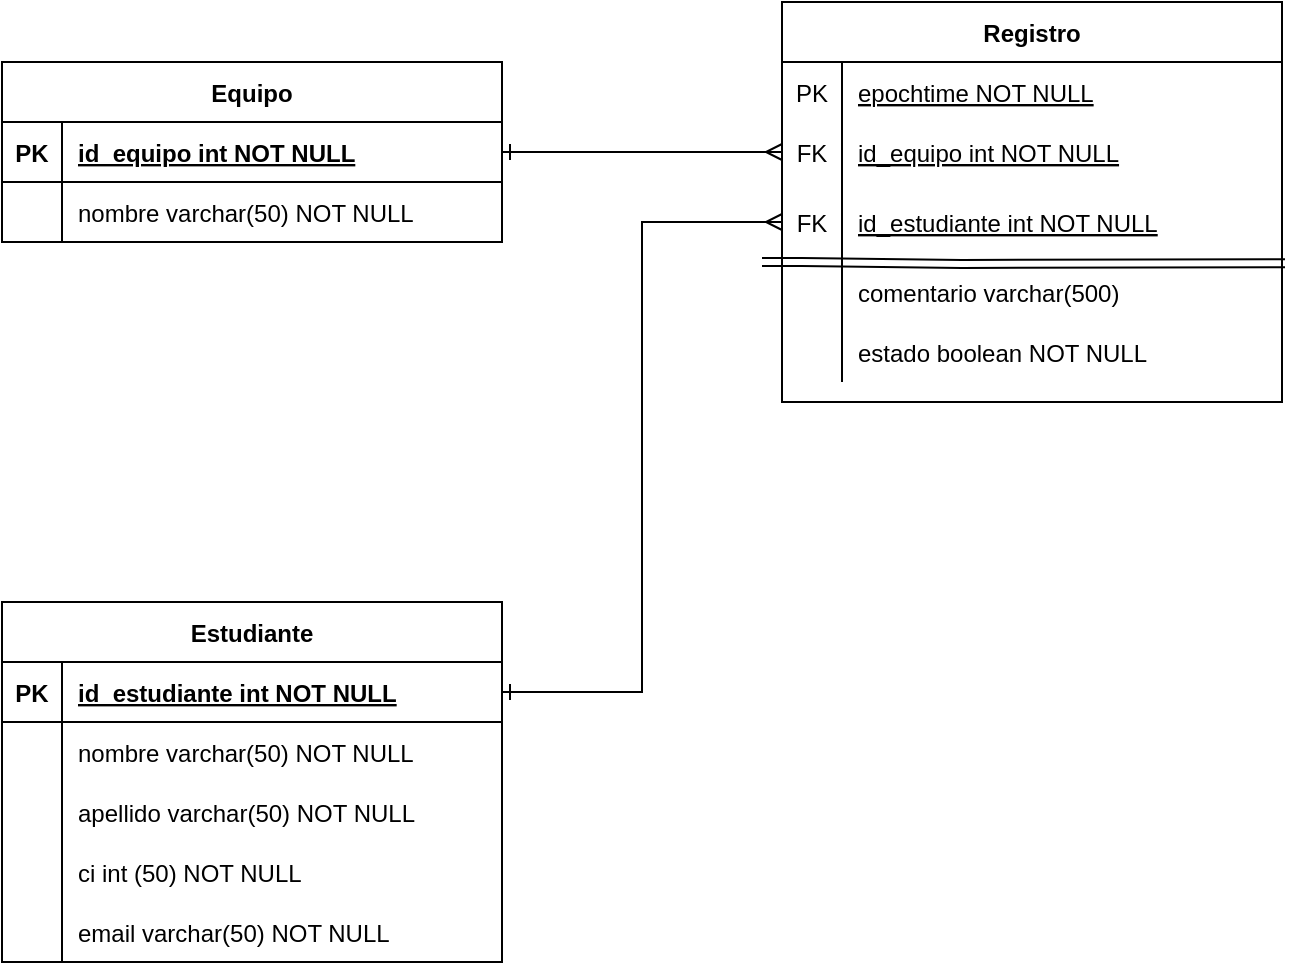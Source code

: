 <mxfile version="27.0.9" pages="2">
  <diagram id="R2lEEEUBdFMjLlhIrx00" name="diagrama ER">
    <mxGraphModel dx="601" dy="370" grid="1" gridSize="10" guides="1" tooltips="1" connect="1" arrows="1" fold="1" page="1" pageScale="1" pageWidth="850" pageHeight="1100" math="0" shadow="0" extFonts="Permanent Marker^https://fonts.googleapis.com/css?family=Permanent+Marker">
      <root>
        <mxCell id="0" />
        <mxCell id="1" parent="0" />
        <mxCell id="C-vyLk0tnHw3VtMMgP7b-2" value="Equipo" style="shape=table;startSize=30;container=1;collapsible=1;childLayout=tableLayout;fixedRows=1;rowLines=0;fontStyle=1;align=center;resizeLast=1;" parent="1" vertex="1">
          <mxGeometry x="60" y="190" width="250" height="90" as="geometry" />
        </mxCell>
        <mxCell id="C-vyLk0tnHw3VtMMgP7b-3" value="" style="shape=partialRectangle;collapsible=0;dropTarget=0;pointerEvents=0;fillColor=none;points=[[0,0.5],[1,0.5]];portConstraint=eastwest;top=0;left=0;right=0;bottom=1;" parent="C-vyLk0tnHw3VtMMgP7b-2" vertex="1">
          <mxGeometry y="30" width="250" height="30" as="geometry" />
        </mxCell>
        <mxCell id="C-vyLk0tnHw3VtMMgP7b-4" value="PK" style="shape=partialRectangle;overflow=hidden;connectable=0;fillColor=none;top=0;left=0;bottom=0;right=0;fontStyle=1;" parent="C-vyLk0tnHw3VtMMgP7b-3" vertex="1">
          <mxGeometry width="30" height="30" as="geometry">
            <mxRectangle width="30" height="30" as="alternateBounds" />
          </mxGeometry>
        </mxCell>
        <mxCell id="C-vyLk0tnHw3VtMMgP7b-5" value="id_equipo int NOT NULL " style="shape=partialRectangle;overflow=hidden;connectable=0;fillColor=none;top=0;left=0;bottom=0;right=0;align=left;spacingLeft=6;fontStyle=5;" parent="C-vyLk0tnHw3VtMMgP7b-3" vertex="1">
          <mxGeometry x="30" width="220" height="30" as="geometry">
            <mxRectangle width="220" height="30" as="alternateBounds" />
          </mxGeometry>
        </mxCell>
        <mxCell id="C-vyLk0tnHw3VtMMgP7b-6" value="" style="shape=partialRectangle;collapsible=0;dropTarget=0;pointerEvents=0;fillColor=none;points=[[0,0.5],[1,0.5]];portConstraint=eastwest;top=0;left=0;right=0;bottom=0;" parent="C-vyLk0tnHw3VtMMgP7b-2" vertex="1">
          <mxGeometry y="60" width="250" height="30" as="geometry" />
        </mxCell>
        <mxCell id="C-vyLk0tnHw3VtMMgP7b-7" value="" style="shape=partialRectangle;overflow=hidden;connectable=0;fillColor=none;top=0;left=0;bottom=0;right=0;" parent="C-vyLk0tnHw3VtMMgP7b-6" vertex="1">
          <mxGeometry width="30" height="30" as="geometry">
            <mxRectangle width="30" height="30" as="alternateBounds" />
          </mxGeometry>
        </mxCell>
        <mxCell id="C-vyLk0tnHw3VtMMgP7b-8" value="nombre varchar(50) NOT NULL" style="shape=partialRectangle;overflow=hidden;connectable=0;fillColor=none;top=0;left=0;bottom=0;right=0;align=left;spacingLeft=6;" parent="C-vyLk0tnHw3VtMMgP7b-6" vertex="1">
          <mxGeometry x="30" width="220" height="30" as="geometry">
            <mxRectangle width="220" height="30" as="alternateBounds" />
          </mxGeometry>
        </mxCell>
        <mxCell id="C-vyLk0tnHw3VtMMgP7b-23" value="Estudiante" style="shape=table;startSize=30;container=1;collapsible=1;childLayout=tableLayout;fixedRows=1;rowLines=0;fontStyle=1;align=center;resizeLast=1;" parent="1" vertex="1">
          <mxGeometry x="60" y="460" width="250" height="180" as="geometry" />
        </mxCell>
        <mxCell id="C-vyLk0tnHw3VtMMgP7b-24" value="" style="shape=partialRectangle;collapsible=0;dropTarget=0;pointerEvents=0;fillColor=none;points=[[0,0.5],[1,0.5]];portConstraint=eastwest;top=0;left=0;right=0;bottom=1;" parent="C-vyLk0tnHw3VtMMgP7b-23" vertex="1">
          <mxGeometry y="30" width="250" height="30" as="geometry" />
        </mxCell>
        <mxCell id="C-vyLk0tnHw3VtMMgP7b-25" value="PK" style="shape=partialRectangle;overflow=hidden;connectable=0;fillColor=none;top=0;left=0;bottom=0;right=0;fontStyle=1;" parent="C-vyLk0tnHw3VtMMgP7b-24" vertex="1">
          <mxGeometry width="30" height="30" as="geometry">
            <mxRectangle width="30" height="30" as="alternateBounds" />
          </mxGeometry>
        </mxCell>
        <mxCell id="C-vyLk0tnHw3VtMMgP7b-26" value="id_estudiante int NOT NULL " style="shape=partialRectangle;overflow=hidden;connectable=0;fillColor=none;top=0;left=0;bottom=0;right=0;align=left;spacingLeft=6;fontStyle=5;" parent="C-vyLk0tnHw3VtMMgP7b-24" vertex="1">
          <mxGeometry x="30" width="220" height="30" as="geometry">
            <mxRectangle width="220" height="30" as="alternateBounds" />
          </mxGeometry>
        </mxCell>
        <mxCell id="C-vyLk0tnHw3VtMMgP7b-27" value="" style="shape=partialRectangle;collapsible=0;dropTarget=0;pointerEvents=0;fillColor=none;points=[[0,0.5],[1,0.5]];portConstraint=eastwest;top=0;left=0;right=0;bottom=0;" parent="C-vyLk0tnHw3VtMMgP7b-23" vertex="1">
          <mxGeometry y="60" width="250" height="30" as="geometry" />
        </mxCell>
        <mxCell id="C-vyLk0tnHw3VtMMgP7b-28" value="" style="shape=partialRectangle;overflow=hidden;connectable=0;fillColor=none;top=0;left=0;bottom=0;right=0;" parent="C-vyLk0tnHw3VtMMgP7b-27" vertex="1">
          <mxGeometry width="30" height="30" as="geometry">
            <mxRectangle width="30" height="30" as="alternateBounds" />
          </mxGeometry>
        </mxCell>
        <mxCell id="C-vyLk0tnHw3VtMMgP7b-29" value="nombre varchar(50) NOT NULL" style="shape=partialRectangle;overflow=hidden;connectable=0;fillColor=none;top=0;left=0;bottom=0;right=0;align=left;spacingLeft=6;" parent="C-vyLk0tnHw3VtMMgP7b-27" vertex="1">
          <mxGeometry x="30" width="220" height="30" as="geometry">
            <mxRectangle width="220" height="30" as="alternateBounds" />
          </mxGeometry>
        </mxCell>
        <mxCell id="8td3Er7TXmwrBc3qZ9X2-5" value="" style="shape=partialRectangle;collapsible=0;dropTarget=0;pointerEvents=0;fillColor=none;points=[[0,0.5],[1,0.5]];portConstraint=eastwest;top=0;left=0;right=0;bottom=0;" parent="C-vyLk0tnHw3VtMMgP7b-23" vertex="1">
          <mxGeometry y="90" width="250" height="30" as="geometry" />
        </mxCell>
        <mxCell id="8td3Er7TXmwrBc3qZ9X2-6" value="" style="shape=partialRectangle;overflow=hidden;connectable=0;fillColor=none;top=0;left=0;bottom=0;right=0;" parent="8td3Er7TXmwrBc3qZ9X2-5" vertex="1">
          <mxGeometry width="30" height="30" as="geometry">
            <mxRectangle width="30" height="30" as="alternateBounds" />
          </mxGeometry>
        </mxCell>
        <mxCell id="8td3Er7TXmwrBc3qZ9X2-7" value="apellido varchar(50) NOT NULL" style="shape=partialRectangle;overflow=hidden;connectable=0;fillColor=none;top=0;left=0;bottom=0;right=0;align=left;spacingLeft=6;" parent="8td3Er7TXmwrBc3qZ9X2-5" vertex="1">
          <mxGeometry x="30" width="220" height="30" as="geometry">
            <mxRectangle width="220" height="30" as="alternateBounds" />
          </mxGeometry>
        </mxCell>
        <mxCell id="AgfsEKPkAv0uOx0TMjeC-19" value="" style="shape=partialRectangle;collapsible=0;dropTarget=0;pointerEvents=0;fillColor=none;points=[[0,0.5],[1,0.5]];portConstraint=eastwest;top=0;left=0;right=0;bottom=0;" parent="C-vyLk0tnHw3VtMMgP7b-23" vertex="1">
          <mxGeometry y="120" width="250" height="30" as="geometry" />
        </mxCell>
        <mxCell id="AgfsEKPkAv0uOx0TMjeC-20" value="" style="shape=partialRectangle;overflow=hidden;connectable=0;fillColor=none;top=0;left=0;bottom=0;right=0;" parent="AgfsEKPkAv0uOx0TMjeC-19" vertex="1">
          <mxGeometry width="30" height="30" as="geometry">
            <mxRectangle width="30" height="30" as="alternateBounds" />
          </mxGeometry>
        </mxCell>
        <mxCell id="AgfsEKPkAv0uOx0TMjeC-21" value="ci int (50) NOT NULL" style="shape=partialRectangle;overflow=hidden;connectable=0;fillColor=none;top=0;left=0;bottom=0;right=0;align=left;spacingLeft=6;" parent="AgfsEKPkAv0uOx0TMjeC-19" vertex="1">
          <mxGeometry x="30" width="220" height="30" as="geometry">
            <mxRectangle width="220" height="30" as="alternateBounds" />
          </mxGeometry>
        </mxCell>
        <mxCell id="AgfsEKPkAv0uOx0TMjeC-22" value="" style="shape=partialRectangle;collapsible=0;dropTarget=0;pointerEvents=0;fillColor=none;points=[[0,0.5],[1,0.5]];portConstraint=eastwest;top=0;left=0;right=0;bottom=0;" parent="C-vyLk0tnHw3VtMMgP7b-23" vertex="1">
          <mxGeometry y="150" width="250" height="30" as="geometry" />
        </mxCell>
        <mxCell id="AgfsEKPkAv0uOx0TMjeC-23" value="" style="shape=partialRectangle;overflow=hidden;connectable=0;fillColor=none;top=0;left=0;bottom=0;right=0;" parent="AgfsEKPkAv0uOx0TMjeC-22" vertex="1">
          <mxGeometry width="30" height="30" as="geometry">
            <mxRectangle width="30" height="30" as="alternateBounds" />
          </mxGeometry>
        </mxCell>
        <mxCell id="AgfsEKPkAv0uOx0TMjeC-24" value="email varchar(50) NOT NULL" style="shape=partialRectangle;overflow=hidden;connectable=0;fillColor=none;top=0;left=0;bottom=0;right=0;align=left;spacingLeft=6;" parent="AgfsEKPkAv0uOx0TMjeC-22" vertex="1">
          <mxGeometry x="30" width="220" height="30" as="geometry">
            <mxRectangle width="220" height="30" as="alternateBounds" />
          </mxGeometry>
        </mxCell>
        <mxCell id="8td3Er7TXmwrBc3qZ9X2-30" value="" style="edgeStyle=orthogonalEdgeStyle;rounded=0;orthogonalLoop=1;jettySize=auto;html=1;endArrow=ERmany;endFill=0;startArrow=ERone;startFill=0;" parent="1" source="C-vyLk0tnHw3VtMMgP7b-24" target="8td3Er7TXmwrBc3qZ9X2-14" edge="1">
          <mxGeometry relative="1" as="geometry" />
        </mxCell>
        <mxCell id="8td3Er7TXmwrBc3qZ9X2-37" style="edgeStyle=orthogonalEdgeStyle;rounded=0;orthogonalLoop=1;jettySize=auto;html=1;exitX=1;exitY=0.5;exitDx=0;exitDy=0;startArrow=ERone;startFill=0;endArrow=ERmany;endFill=0;" parent="1" source="C-vyLk0tnHw3VtMMgP7b-3" target="C-vyLk0tnHw3VtMMgP7b-20" edge="1">
          <mxGeometry relative="1" as="geometry" />
        </mxCell>
        <mxCell id="C-vyLk0tnHw3VtMMgP7b-13" value="Registro" style="shape=table;startSize=30;container=1;collapsible=1;childLayout=tableLayout;fixedRows=1;rowLines=0;fontStyle=1;align=center;resizeLast=1;" parent="1" vertex="1">
          <mxGeometry x="450" y="160" width="250" height="200" as="geometry">
            <mxRectangle x="440" y="220" width="90" height="30" as="alternateBounds" />
          </mxGeometry>
        </mxCell>
        <mxCell id="C-vyLk0tnHw3VtMMgP7b-17" value="" style="shape=partialRectangle;collapsible=0;dropTarget=0;pointerEvents=0;fillColor=none;points=[[0,0.5],[1,0.5]];portConstraint=eastwest;top=0;left=0;right=0;bottom=0;" parent="C-vyLk0tnHw3VtMMgP7b-13" vertex="1">
          <mxGeometry y="30" width="250" height="30" as="geometry" />
        </mxCell>
        <mxCell id="C-vyLk0tnHw3VtMMgP7b-18" value="PK" style="shape=partialRectangle;overflow=hidden;connectable=0;fillColor=none;top=0;left=0;bottom=0;right=0;" parent="C-vyLk0tnHw3VtMMgP7b-17" vertex="1">
          <mxGeometry width="30" height="30" as="geometry">
            <mxRectangle width="30" height="30" as="alternateBounds" />
          </mxGeometry>
        </mxCell>
        <mxCell id="C-vyLk0tnHw3VtMMgP7b-19" value="epochtime NOT NULL" style="shape=partialRectangle;overflow=hidden;connectable=0;fillColor=none;top=0;left=0;bottom=0;right=0;align=left;spacingLeft=6;fontStyle=4" parent="C-vyLk0tnHw3VtMMgP7b-17" vertex="1">
          <mxGeometry x="30" width="220" height="30" as="geometry">
            <mxRectangle width="220" height="30" as="alternateBounds" />
          </mxGeometry>
        </mxCell>
        <mxCell id="C-vyLk0tnHw3VtMMgP7b-20" value="" style="shape=partialRectangle;collapsible=0;dropTarget=0;pointerEvents=0;fillColor=none;points=[[0,0.5],[1,0.5]];portConstraint=eastwest;top=0;left=0;right=0;bottom=0;" parent="C-vyLk0tnHw3VtMMgP7b-13" vertex="1">
          <mxGeometry y="60" width="250" height="30" as="geometry" />
        </mxCell>
        <mxCell id="C-vyLk0tnHw3VtMMgP7b-21" value="FK" style="shape=partialRectangle;overflow=hidden;connectable=0;fillColor=none;top=0;left=0;bottom=0;right=0;" parent="C-vyLk0tnHw3VtMMgP7b-20" vertex="1">
          <mxGeometry width="30" height="30" as="geometry">
            <mxRectangle width="30" height="30" as="alternateBounds" />
          </mxGeometry>
        </mxCell>
        <mxCell id="C-vyLk0tnHw3VtMMgP7b-22" value="id_equipo int NOT NULL" style="shape=partialRectangle;overflow=hidden;connectable=0;fillColor=none;top=0;left=0;bottom=0;right=0;align=left;spacingLeft=6;fontStyle=4" parent="C-vyLk0tnHw3VtMMgP7b-20" vertex="1">
          <mxGeometry x="30" width="220" height="30" as="geometry">
            <mxRectangle width="220" height="30" as="alternateBounds" />
          </mxGeometry>
        </mxCell>
        <mxCell id="8td3Er7TXmwrBc3qZ9X2-14" value="" style="shape=partialRectangle;collapsible=0;dropTarget=0;pointerEvents=0;fillColor=none;points=[[0,0.5],[1,0.5]];portConstraint=eastwest;top=0;left=0;right=0;bottom=0;" parent="C-vyLk0tnHw3VtMMgP7b-13" vertex="1">
          <mxGeometry y="90" width="250" height="40" as="geometry" />
        </mxCell>
        <mxCell id="8td3Er7TXmwrBc3qZ9X2-15" value="FK" style="shape=partialRectangle;overflow=hidden;connectable=0;fillColor=none;top=0;left=0;bottom=0;right=0;" parent="8td3Er7TXmwrBc3qZ9X2-14" vertex="1">
          <mxGeometry width="30" height="40" as="geometry">
            <mxRectangle width="30" height="40" as="alternateBounds" />
          </mxGeometry>
        </mxCell>
        <mxCell id="8td3Er7TXmwrBc3qZ9X2-16" value="id_estudiante int NOT NULL" style="shape=partialRectangle;overflow=hidden;connectable=0;fillColor=none;top=0;left=0;bottom=0;right=0;align=left;spacingLeft=6;fontStyle=4" parent="8td3Er7TXmwrBc3qZ9X2-14" vertex="1">
          <mxGeometry x="30" width="220" height="40" as="geometry">
            <mxRectangle width="220" height="40" as="alternateBounds" />
          </mxGeometry>
        </mxCell>
        <mxCell id="8td3Er7TXmwrBc3qZ9X2-29" value="" style="shape=link;html=1;rounded=0;entryX=1.006;entryY=1.015;entryDx=0;entryDy=0;entryPerimeter=0;" parent="C-vyLk0tnHw3VtMMgP7b-13" target="8td3Er7TXmwrBc3qZ9X2-14" edge="1">
          <mxGeometry width="100" relative="1" as="geometry">
            <mxPoint x="-10" y="130" as="sourcePoint" />
            <mxPoint x="130" y="119.66" as="targetPoint" />
            <Array as="points">
              <mxPoint x="10" y="130" />
              <mxPoint x="90" y="131" />
            </Array>
          </mxGeometry>
        </mxCell>
        <mxCell id="8td3Er7TXmwrBc3qZ9X2-20" value="" style="shape=partialRectangle;collapsible=0;dropTarget=0;pointerEvents=0;fillColor=none;points=[[0,0.5],[1,0.5]];portConstraint=eastwest;top=0;left=0;right=0;bottom=0;" parent="C-vyLk0tnHw3VtMMgP7b-13" vertex="1">
          <mxGeometry y="130" width="250" height="30" as="geometry" />
        </mxCell>
        <mxCell id="8td3Er7TXmwrBc3qZ9X2-21" value="" style="shape=partialRectangle;overflow=hidden;connectable=0;fillColor=none;top=0;left=0;bottom=0;right=0;" parent="8td3Er7TXmwrBc3qZ9X2-20" vertex="1">
          <mxGeometry width="30" height="30" as="geometry">
            <mxRectangle width="30" height="30" as="alternateBounds" />
          </mxGeometry>
        </mxCell>
        <mxCell id="8td3Er7TXmwrBc3qZ9X2-22" value="comentario varchar(500)" style="shape=partialRectangle;overflow=hidden;connectable=0;fillColor=none;top=0;left=0;bottom=0;right=0;align=left;spacingLeft=6;" parent="8td3Er7TXmwrBc3qZ9X2-20" vertex="1">
          <mxGeometry x="30" width="220" height="30" as="geometry">
            <mxRectangle width="220" height="30" as="alternateBounds" />
          </mxGeometry>
        </mxCell>
        <mxCell id="8td3Er7TXmwrBc3qZ9X2-17" value="" style="shape=partialRectangle;collapsible=0;dropTarget=0;pointerEvents=0;fillColor=none;points=[[0,0.5],[1,0.5]];portConstraint=eastwest;top=0;left=0;right=0;bottom=0;" parent="C-vyLk0tnHw3VtMMgP7b-13" vertex="1">
          <mxGeometry y="160" width="250" height="30" as="geometry" />
        </mxCell>
        <mxCell id="8td3Er7TXmwrBc3qZ9X2-18" value="" style="shape=partialRectangle;overflow=hidden;connectable=0;fillColor=none;top=0;left=0;bottom=0;right=0;" parent="8td3Er7TXmwrBc3qZ9X2-17" vertex="1">
          <mxGeometry width="30" height="30" as="geometry">
            <mxRectangle width="30" height="30" as="alternateBounds" />
          </mxGeometry>
        </mxCell>
        <mxCell id="8td3Er7TXmwrBc3qZ9X2-19" value="estado boolean NOT NULL" style="shape=partialRectangle;overflow=hidden;connectable=0;fillColor=none;top=0;left=0;bottom=0;right=0;align=left;spacingLeft=6;" parent="8td3Er7TXmwrBc3qZ9X2-17" vertex="1">
          <mxGeometry x="30" width="220" height="30" as="geometry">
            <mxRectangle width="220" height="30" as="alternateBounds" />
          </mxGeometry>
        </mxCell>
      </root>
    </mxGraphModel>
  </diagram>
  <diagram id="-Pccd_j4vPcBZNylvybc" name="Diagrama MER">
    <mxGraphModel dx="872" dy="537" grid="1" gridSize="10" guides="1" tooltips="1" connect="1" arrows="1" fold="1" page="1" pageScale="1" pageWidth="827" pageHeight="1169" math="0" shadow="0">
      <root>
        <mxCell id="0" />
        <mxCell id="1" parent="0" />
        <mxCell id="V9HcBU8uH5JRNusFRyug-3" style="edgeStyle=orthogonalEdgeStyle;rounded=0;orthogonalLoop=1;jettySize=auto;html=1;entryX=0.5;entryY=1;entryDx=0;entryDy=0;" parent="1" source="4AdExS9X1Vaq3Xzv8SXx-1" target="KXYwZr_ZykAZPfIt3ZGx-1" edge="1">
          <mxGeometry relative="1" as="geometry" />
        </mxCell>
        <mxCell id="4AdExS9X1Vaq3Xzv8SXx-1" value="Equipo" style="rounded=0;whiteSpace=wrap;html=1;" parent="1" vertex="1">
          <mxGeometry x="110" y="380" width="120" height="60" as="geometry" />
        </mxCell>
        <mxCell id="4AdExS9X1Vaq3Xzv8SXx-2" value="Estudiante" style="rounded=0;whiteSpace=wrap;html=1;" parent="1" vertex="1">
          <mxGeometry x="550" y="380" width="120" height="60" as="geometry" />
        </mxCell>
        <mxCell id="4AdExS9X1Vaq3Xzv8SXx-4" style="edgeStyle=orthogonalEdgeStyle;rounded=0;orthogonalLoop=1;jettySize=auto;html=1;entryX=0;entryY=0.5;entryDx=0;entryDy=0;endArrow=none;startFill=0;" parent="1" source="4AdExS9X1Vaq3Xzv8SXx-3" target="4AdExS9X1Vaq3Xzv8SXx-2" edge="1">
          <mxGeometry relative="1" as="geometry" />
        </mxCell>
        <mxCell id="4AdExS9X1Vaq3Xzv8SXx-5" style="edgeStyle=orthogonalEdgeStyle;rounded=0;orthogonalLoop=1;jettySize=auto;html=1;entryX=1;entryY=0.5;entryDx=0;entryDy=0;endArrow=none;startFill=0;" parent="1" source="4AdExS9X1Vaq3Xzv8SXx-3" target="4AdExS9X1Vaq3Xzv8SXx-1" edge="1">
          <mxGeometry relative="1" as="geometry" />
        </mxCell>
        <mxCell id="4AdExS9X1Vaq3Xzv8SXx-3" value="Registro" style="rhombus;whiteSpace=wrap;html=1;" parent="1" vertex="1">
          <mxGeometry x="370" y="370" width="80" height="80" as="geometry" />
        </mxCell>
        <mxCell id="KXYwZr_ZykAZPfIt3ZGx-1" value="&lt;u&gt;Id_Equipo&lt;/u&gt;" style="text;html=1;align=center;verticalAlign=middle;whiteSpace=wrap;rounded=0;" parent="1" vertex="1">
          <mxGeometry x="90" y="300" width="60" height="30" as="geometry" />
        </mxCell>
        <mxCell id="KXYwZr_ZykAZPfIt3ZGx-2" value="&lt;span style=&quot;text-align: left;&quot;&gt;nombre&lt;/span&gt;" style="text;html=1;align=center;verticalAlign=middle;resizable=0;points=[];autosize=1;strokeColor=none;fillColor=none;" parent="1" vertex="1">
          <mxGeometry x="180" y="300" width="60" height="30" as="geometry" />
        </mxCell>
        <mxCell id="V9HcBU8uH5JRNusFRyug-2" style="edgeStyle=orthogonalEdgeStyle;rounded=0;orthogonalLoop=1;jettySize=auto;html=1;entryX=0.45;entryY=0.933;entryDx=0;entryDy=0;entryPerimeter=0;" parent="1" source="4AdExS9X1Vaq3Xzv8SXx-1" target="KXYwZr_ZykAZPfIt3ZGx-2" edge="1">
          <mxGeometry relative="1" as="geometry" />
        </mxCell>
        <mxCell id="8BfLfJeXCXv8JpGCN-uY-1" value="&lt;span style=&quot;font-weight: 700; text-align: left; text-decoration-line: underline;&quot;&gt;id_estudiante&lt;/span&gt;" style="text;html=1;align=center;verticalAlign=middle;resizable=0;points=[];autosize=1;strokeColor=none;fillColor=none;" parent="1" vertex="1">
          <mxGeometry x="710" y="240" width="100" height="30" as="geometry" />
        </mxCell>
        <mxCell id="8BfLfJeXCXv8JpGCN-uY-2" value="&lt;span style=&quot;text-align: left;&quot;&gt;apellido&amp;nbsp;&lt;/span&gt;" style="text;html=1;align=center;verticalAlign=middle;resizable=0;points=[];autosize=1;strokeColor=none;fillColor=none;" parent="1" vertex="1">
          <mxGeometry x="705" y="370" width="70" height="30" as="geometry" />
        </mxCell>
        <mxCell id="qz82x5hepij40Curh0rC-3" value="&lt;span style=&quot;text-align: left;&quot;&gt;nombre&lt;/span&gt;" style="text;html=1;align=center;verticalAlign=middle;resizable=0;points=[];autosize=1;strokeColor=none;fillColor=none;" parent="1" vertex="1">
          <mxGeometry x="710" y="348" width="60" height="30" as="geometry" />
        </mxCell>
        <mxCell id="JC5ltU6bLQ5N44qp33A1-1" value="ci" style="text;html=1;align=center;verticalAlign=middle;resizable=0;points=[];autosize=1;strokeColor=none;fillColor=none;" parent="1" vertex="1">
          <mxGeometry x="710" y="278" width="30" height="30" as="geometry" />
        </mxCell>
        <mxCell id="JC5ltU6bLQ5N44qp33A1-2" value="E-mail" style="text;html=1;align=center;verticalAlign=middle;resizable=0;points=[];autosize=1;strokeColor=none;fillColor=none;" parent="1" vertex="1">
          <mxGeometry x="710" y="318" width="60" height="30" as="geometry" />
        </mxCell>
        <mxCell id="JC5ltU6bLQ5N44qp33A1-3" style="edgeStyle=orthogonalEdgeStyle;rounded=0;orthogonalLoop=1;jettySize=auto;html=1;entryX=-0.01;entryY=0.6;entryDx=0;entryDy=0;entryPerimeter=0;" parent="1" source="4AdExS9X1Vaq3Xzv8SXx-2" target="8BfLfJeXCXv8JpGCN-uY-1" edge="1">
          <mxGeometry relative="1" as="geometry" />
        </mxCell>
        <mxCell id="JC5ltU6bLQ5N44qp33A1-4" style="edgeStyle=orthogonalEdgeStyle;rounded=0;orthogonalLoop=1;jettySize=auto;html=1;entryX=-0.033;entryY=0.5;entryDx=0;entryDy=0;entryPerimeter=0;" parent="1" source="4AdExS9X1Vaq3Xzv8SXx-2" target="JC5ltU6bLQ5N44qp33A1-1" edge="1">
          <mxGeometry relative="1" as="geometry">
            <Array as="points">
              <mxPoint x="690" y="410" />
              <mxPoint x="690" y="293" />
            </Array>
          </mxGeometry>
        </mxCell>
        <mxCell id="JC5ltU6bLQ5N44qp33A1-5" style="edgeStyle=orthogonalEdgeStyle;rounded=0;orthogonalLoop=1;jettySize=auto;html=1;entryX=0;entryY=0.533;entryDx=0;entryDy=0;entryPerimeter=0;" parent="1" source="4AdExS9X1Vaq3Xzv8SXx-2" target="JC5ltU6bLQ5N44qp33A1-2" edge="1">
          <mxGeometry relative="1" as="geometry" />
        </mxCell>
        <mxCell id="JC5ltU6bLQ5N44qp33A1-6" style="edgeStyle=orthogonalEdgeStyle;rounded=0;orthogonalLoop=1;jettySize=auto;html=1;entryX=0.057;entryY=0.5;entryDx=0;entryDy=0;entryPerimeter=0;" parent="1" source="4AdExS9X1Vaq3Xzv8SXx-2" target="8BfLfJeXCXv8JpGCN-uY-2" edge="1">
          <mxGeometry relative="1" as="geometry">
            <Array as="points">
              <mxPoint x="690" y="410" />
              <mxPoint x="690" y="385" />
            </Array>
          </mxGeometry>
        </mxCell>
        <mxCell id="JC5ltU6bLQ5N44qp33A1-7" style="edgeStyle=orthogonalEdgeStyle;rounded=0;orthogonalLoop=1;jettySize=auto;html=1;entryX=0;entryY=0.467;entryDx=0;entryDy=0;entryPerimeter=0;" parent="1" source="4AdExS9X1Vaq3Xzv8SXx-2" target="qz82x5hepij40Curh0rC-3" edge="1">
          <mxGeometry relative="1" as="geometry" />
        </mxCell>
        <mxCell id="ssiTqJiAkp25WxugTjVZ-1" value="&lt;span style=&quot;text-align: left;&quot;&gt;&lt;u&gt;epochtime&amp;nbsp;&lt;/u&gt;&lt;/span&gt;" style="text;html=1;align=center;verticalAlign=middle;resizable=0;points=[];autosize=1;strokeColor=none;fillColor=none;" parent="1" vertex="1">
          <mxGeometry x="320" y="300" width="80" height="30" as="geometry" />
        </mxCell>
        <mxCell id="f-bqMtGrqfIjhcdZYWx8-1" value="Estado" style="text;html=1;align=center;verticalAlign=middle;resizable=0;points=[];autosize=1;strokeColor=none;fillColor=none;" parent="1" vertex="1">
          <mxGeometry x="400" y="300" width="60" height="30" as="geometry" />
        </mxCell>
        <mxCell id="f-bqMtGrqfIjhcdZYWx8-2" value="Comentario" style="text;html=1;align=center;verticalAlign=middle;resizable=0;points=[];autosize=1;strokeColor=none;fillColor=none;" parent="1" vertex="1">
          <mxGeometry x="450" y="300" width="90" height="30" as="geometry" />
        </mxCell>
        <mxCell id="f-bqMtGrqfIjhcdZYWx8-3" style="edgeStyle=orthogonalEdgeStyle;rounded=0;orthogonalLoop=1;jettySize=auto;html=1;entryX=0.463;entryY=1;entryDx=0;entryDy=0;entryPerimeter=0;" parent="1" source="4AdExS9X1Vaq3Xzv8SXx-3" target="ssiTqJiAkp25WxugTjVZ-1" edge="1">
          <mxGeometry relative="1" as="geometry" />
        </mxCell>
        <mxCell id="f-bqMtGrqfIjhcdZYWx8-4" style="edgeStyle=orthogonalEdgeStyle;rounded=0;orthogonalLoop=1;jettySize=auto;html=1;entryX=0.45;entryY=1.067;entryDx=0;entryDy=0;entryPerimeter=0;" parent="1" source="4AdExS9X1Vaq3Xzv8SXx-3" target="f-bqMtGrqfIjhcdZYWx8-1" edge="1">
          <mxGeometry relative="1" as="geometry" />
        </mxCell>
        <mxCell id="f-bqMtGrqfIjhcdZYWx8-5" style="edgeStyle=orthogonalEdgeStyle;rounded=0;orthogonalLoop=1;jettySize=auto;html=1;entryX=0.478;entryY=0.967;entryDx=0;entryDy=0;entryPerimeter=0;" parent="1" source="4AdExS9X1Vaq3Xzv8SXx-3" target="f-bqMtGrqfIjhcdZYWx8-2" edge="1">
          <mxGeometry relative="1" as="geometry">
            <Array as="points">
              <mxPoint x="410" y="350" />
              <mxPoint x="493" y="350" />
            </Array>
          </mxGeometry>
        </mxCell>
        <mxCell id="f-bqMtGrqfIjhcdZYWx8-7" value="n" style="text;html=1;align=center;verticalAlign=middle;resizable=0;points=[];autosize=1;strokeColor=none;fillColor=none;" parent="1" vertex="1">
          <mxGeometry x="230" y="380" width="30" height="30" as="geometry" />
        </mxCell>
        <mxCell id="f-bqMtGrqfIjhcdZYWx8-9" value="n" style="text;html=1;align=center;verticalAlign=middle;resizable=0;points=[];autosize=1;strokeColor=none;fillColor=none;" parent="1" vertex="1">
          <mxGeometry x="520" y="378" width="30" height="30" as="geometry" />
        </mxCell>
      </root>
    </mxGraphModel>
  </diagram>
</mxfile>
